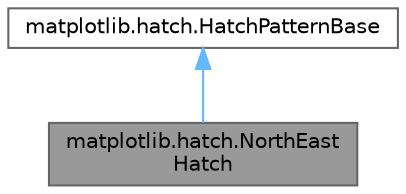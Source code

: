 digraph "matplotlib.hatch.NorthEastHatch"
{
 // LATEX_PDF_SIZE
  bgcolor="transparent";
  edge [fontname=Helvetica,fontsize=10,labelfontname=Helvetica,labelfontsize=10];
  node [fontname=Helvetica,fontsize=10,shape=box,height=0.2,width=0.4];
  Node1 [id="Node000001",label="matplotlib.hatch.NorthEast\lHatch",height=0.2,width=0.4,color="gray40", fillcolor="grey60", style="filled", fontcolor="black",tooltip=" "];
  Node2 -> Node1 [id="edge1_Node000001_Node000002",dir="back",color="steelblue1",style="solid",tooltip=" "];
  Node2 [id="Node000002",label="matplotlib.hatch.HatchPatternBase",height=0.2,width=0.4,color="gray40", fillcolor="white", style="filled",URL="$d1/dac/classmatplotlib_1_1hatch_1_1HatchPatternBase.html",tooltip=" "];
}
